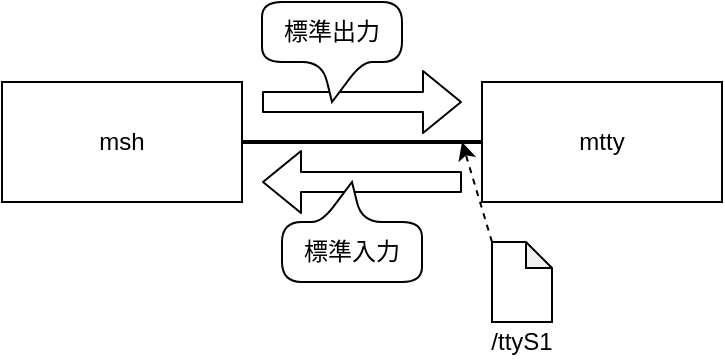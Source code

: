<mxfile version="13.6.2" type="device"><diagram id="1-MLOG3l5pLLn1yEt8Zy" name="ページ1"><mxGraphModel dx="1422" dy="751" grid="1" gridSize="10" guides="1" tooltips="1" connect="1" arrows="1" fold="1" page="1" pageScale="1" pageWidth="827" pageHeight="1169" math="0" shadow="0"><root><mxCell id="0"/><mxCell id="1" parent="0"/><mxCell id="Am0BAeQpfNHJJ9maoIwa-1" value="msh" style="rounded=0;whiteSpace=wrap;html=1;" vertex="1" parent="1"><mxGeometry x="230" y="280" width="120" height="60" as="geometry"/></mxCell><mxCell id="Am0BAeQpfNHJJ9maoIwa-7" value="" style="shape=note;html=1;backgroundOutline=1;darkOpacity=0.05;rounded=1;size=13;verticalAlign=bottom;whiteSpace=wrap;spacingTop=0;" vertex="1" parent="1"><mxGeometry x="475" y="360" width="30" height="40" as="geometry"/></mxCell><mxCell id="Am0BAeQpfNHJJ9maoIwa-8" value="/ttyS1" style="text;html=1;strokeColor=none;fillColor=none;align=center;verticalAlign=middle;whiteSpace=wrap;rounded=0;" vertex="1" parent="1"><mxGeometry x="470" y="400" width="40" height="20" as="geometry"/></mxCell><mxCell id="Am0BAeQpfNHJJ9maoIwa-9" value="" style="endArrow=classic;html=1;strokeWidth=1;exitX=0;exitY=0;exitDx=0;exitDy=0;exitPerimeter=0;dashed=1;" edge="1" parent="1" source="Am0BAeQpfNHJJ9maoIwa-7"><mxGeometry width="50" height="50" relative="1" as="geometry"><mxPoint x="90" y="440" as="sourcePoint"/><mxPoint x="460" y="310" as="targetPoint"/></mxGeometry></mxCell><mxCell id="Am0BAeQpfNHJJ9maoIwa-10" value="mtty" style="rounded=0;whiteSpace=wrap;html=1;" vertex="1" parent="1"><mxGeometry x="470" y="280" width="120" height="60" as="geometry"/></mxCell><mxCell id="Am0BAeQpfNHJJ9maoIwa-11" value="" style="endArrow=none;html=1;strokeWidth=2;exitX=1;exitY=0.5;exitDx=0;exitDy=0;entryX=0;entryY=0.5;entryDx=0;entryDy=0;" edge="1" parent="1" source="Am0BAeQpfNHJJ9maoIwa-1" target="Am0BAeQpfNHJJ9maoIwa-10"><mxGeometry width="50" height="50" relative="1" as="geometry"><mxPoint x="370" y="340" as="sourcePoint"/><mxPoint x="420" y="290" as="targetPoint"/></mxGeometry></mxCell><mxCell id="Am0BAeQpfNHJJ9maoIwa-12" value="" style="shape=flexArrow;endArrow=classic;html=1;strokeWidth=1;" edge="1" parent="1"><mxGeometry width="50" height="50" relative="1" as="geometry"><mxPoint x="360" y="290" as="sourcePoint"/><mxPoint x="460" y="290" as="targetPoint"/></mxGeometry></mxCell><mxCell id="Am0BAeQpfNHJJ9maoIwa-13" value="" style="shape=flexArrow;endArrow=classic;html=1;strokeWidth=1;" edge="1" parent="1"><mxGeometry width="50" height="50" relative="1" as="geometry"><mxPoint x="460" y="330" as="sourcePoint"/><mxPoint x="360" y="330" as="targetPoint"/></mxGeometry></mxCell><mxCell id="Am0BAeQpfNHJJ9maoIwa-14" value="標準出力" style="shape=callout;whiteSpace=wrap;html=1;perimeter=calloutPerimeter;rounded=1;size=20;position=0.43;" vertex="1" parent="1"><mxGeometry x="360" y="240" width="70" height="50" as="geometry"/></mxCell><mxCell id="Am0BAeQpfNHJJ9maoIwa-15" value="標準入力" style="shape=callout;whiteSpace=wrap;html=1;perimeter=calloutPerimeter;rounded=1;size=20;position=0.43;direction=west;" vertex="1" parent="1"><mxGeometry x="370" y="330" width="70" height="50" as="geometry"/></mxCell></root></mxGraphModel></diagram></mxfile>